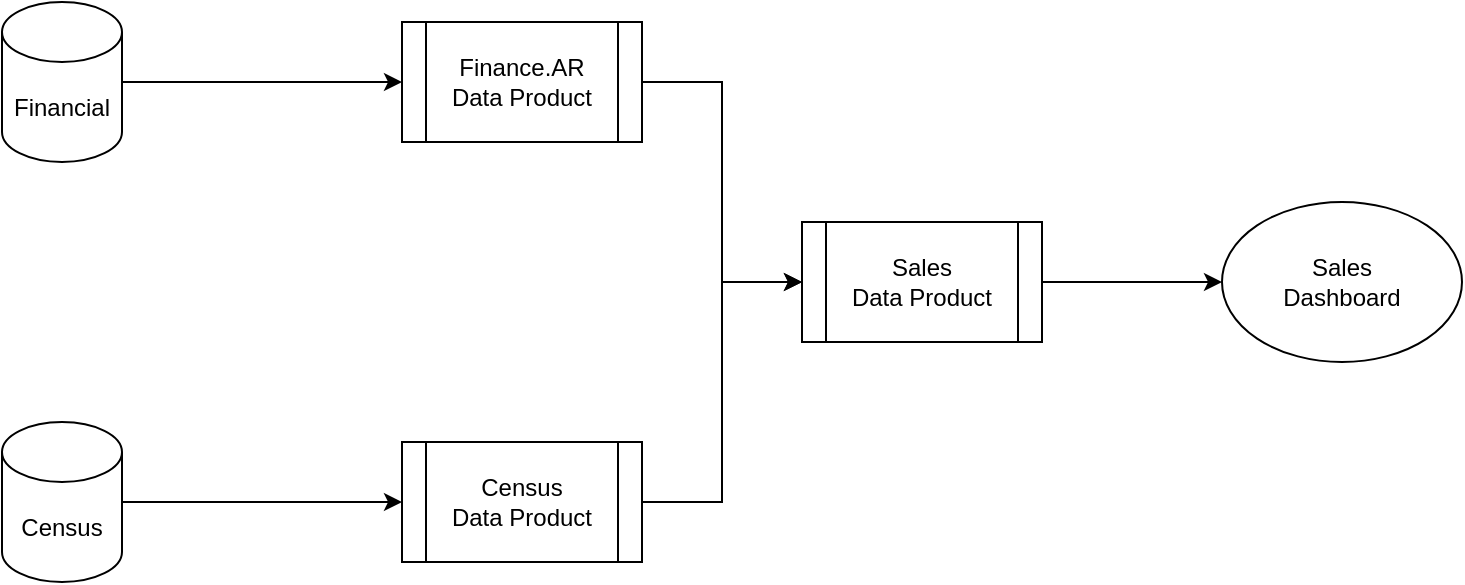 <mxfile version="18.1.2" type="github">
  <diagram id="vubST-_UH5wqs7uf_gxb" name="Page-1">
    <mxGraphModel dx="1234" dy="749" grid="1" gridSize="10" guides="1" tooltips="1" connect="1" arrows="1" fold="1" page="1" pageScale="1" pageWidth="850" pageHeight="1100" math="0" shadow="0">
      <root>
        <mxCell id="0" />
        <mxCell id="1" parent="0" />
        <mxCell id="lYxc9Na8LARxzilWyXWC-5" style="edgeStyle=orthogonalEdgeStyle;rounded=0;orthogonalLoop=1;jettySize=auto;html=1;entryX=0;entryY=0.5;entryDx=0;entryDy=0;" edge="1" parent="1" source="TGmHzbK-xddi4xeTIlE2-1" target="lYxc9Na8LARxzilWyXWC-4">
          <mxGeometry relative="1" as="geometry" />
        </mxCell>
        <mxCell id="TGmHzbK-xddi4xeTIlE2-1" value="Finance.AR&lt;br&gt;Data Product" style="shape=process;whiteSpace=wrap;html=1;backgroundOutline=1;" parent="1" vertex="1">
          <mxGeometry x="280" y="120" width="120" height="60" as="geometry" />
        </mxCell>
        <mxCell id="lYxc9Na8LARxzilWyXWC-1" style="edgeStyle=orthogonalEdgeStyle;rounded=0;orthogonalLoop=1;jettySize=auto;html=1;entryX=0;entryY=0.5;entryDx=0;entryDy=0;" edge="1" parent="1" source="TGmHzbK-xddi4xeTIlE2-2" target="TGmHzbK-xddi4xeTIlE2-1">
          <mxGeometry relative="1" as="geometry" />
        </mxCell>
        <mxCell id="TGmHzbK-xddi4xeTIlE2-2" value="Financial" style="shape=cylinder3;whiteSpace=wrap;html=1;boundedLbl=1;backgroundOutline=1;size=15;" parent="1" vertex="1">
          <mxGeometry x="80" y="110" width="60" height="80" as="geometry" />
        </mxCell>
        <mxCell id="lYxc9Na8LARxzilWyXWC-3" style="edgeStyle=orthogonalEdgeStyle;rounded=0;orthogonalLoop=1;jettySize=auto;html=1;" edge="1" parent="1" source="TGmHzbK-xddi4xeTIlE2-3" target="lYxc9Na8LARxzilWyXWC-2">
          <mxGeometry relative="1" as="geometry" />
        </mxCell>
        <mxCell id="TGmHzbK-xddi4xeTIlE2-3" value="Census" style="shape=cylinder3;whiteSpace=wrap;html=1;boundedLbl=1;backgroundOutline=1;size=15;" parent="1" vertex="1">
          <mxGeometry x="80" y="320" width="60" height="80" as="geometry" />
        </mxCell>
        <mxCell id="lYxc9Na8LARxzilWyXWC-6" style="edgeStyle=orthogonalEdgeStyle;rounded=0;orthogonalLoop=1;jettySize=auto;html=1;entryX=0;entryY=0.5;entryDx=0;entryDy=0;" edge="1" parent="1" source="lYxc9Na8LARxzilWyXWC-2" target="lYxc9Na8LARxzilWyXWC-4">
          <mxGeometry relative="1" as="geometry" />
        </mxCell>
        <mxCell id="lYxc9Na8LARxzilWyXWC-2" value="Census&lt;br&gt;Data Product" style="shape=process;whiteSpace=wrap;html=1;backgroundOutline=1;" vertex="1" parent="1">
          <mxGeometry x="280" y="330" width="120" height="60" as="geometry" />
        </mxCell>
        <mxCell id="lYxc9Na8LARxzilWyXWC-8" style="edgeStyle=orthogonalEdgeStyle;rounded=0;orthogonalLoop=1;jettySize=auto;html=1;" edge="1" parent="1" source="lYxc9Na8LARxzilWyXWC-4" target="lYxc9Na8LARxzilWyXWC-7">
          <mxGeometry relative="1" as="geometry" />
        </mxCell>
        <mxCell id="lYxc9Na8LARxzilWyXWC-4" value="Sales&lt;br&gt;Data Product" style="shape=process;whiteSpace=wrap;html=1;backgroundOutline=1;" vertex="1" parent="1">
          <mxGeometry x="480" y="220" width="120" height="60" as="geometry" />
        </mxCell>
        <mxCell id="lYxc9Na8LARxzilWyXWC-7" value="Sales&lt;br&gt;Dashboard" style="ellipse;whiteSpace=wrap;html=1;" vertex="1" parent="1">
          <mxGeometry x="690" y="210" width="120" height="80" as="geometry" />
        </mxCell>
      </root>
    </mxGraphModel>
  </diagram>
</mxfile>
